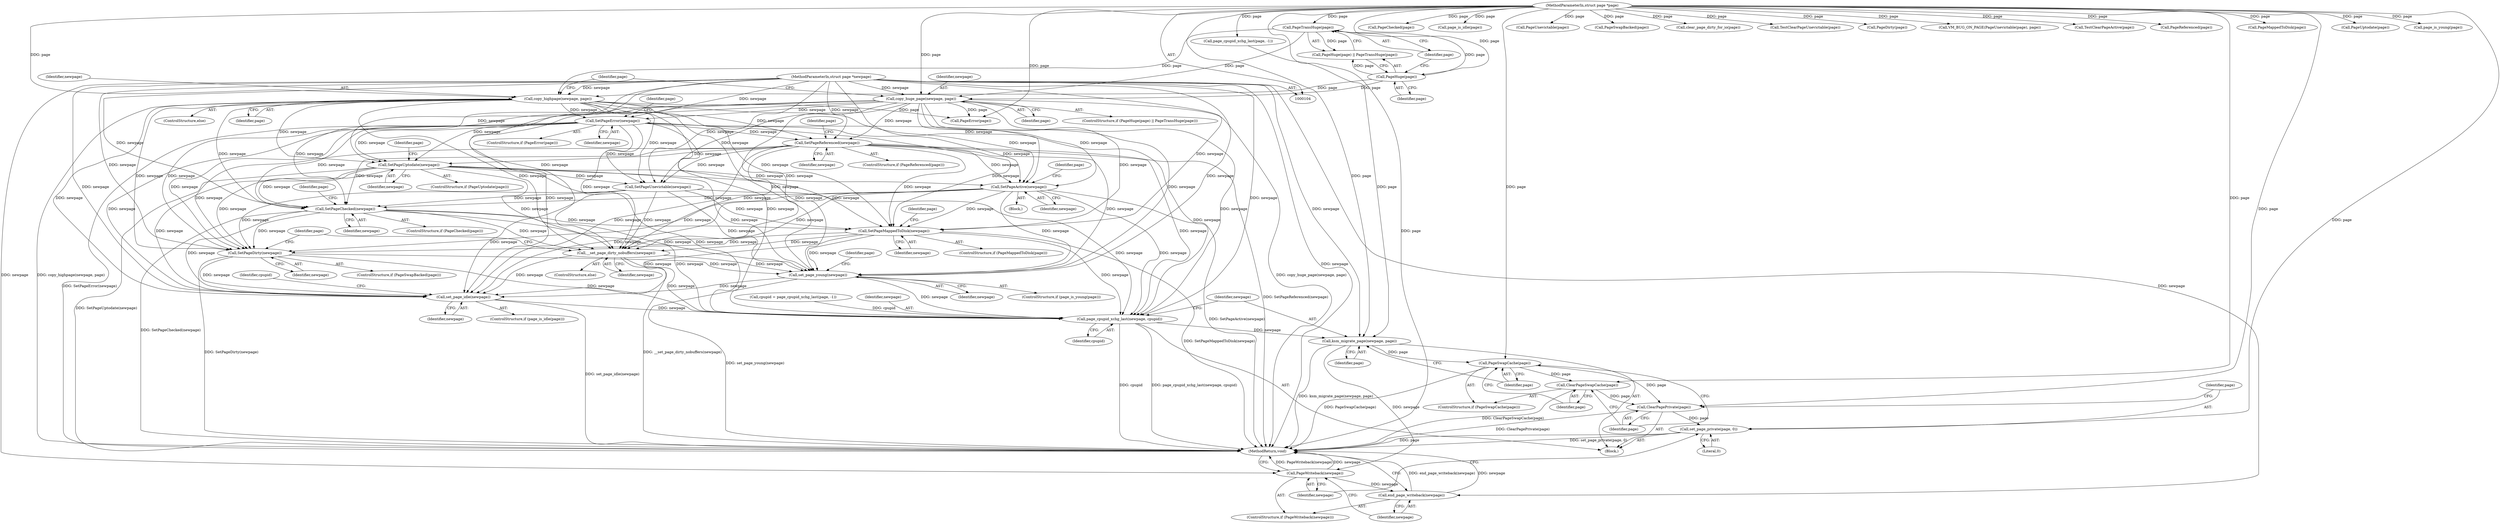 digraph "1_linux_42cb14b110a5698ccf26ce59c4441722605a3743@pointer" {
"1000145" [label="(Call,SetPageActive(newpage))"];
"1000125" [label="(Call,SetPageError(newpage))"];
"1000119" [label="(Call,copy_highpage(newpage, page))"];
"1000105" [label="(MethodParameterIn,struct page *newpage)"];
"1000113" [label="(Call,PageTransHuge(page))"];
"1000111" [label="(Call,PageHuge(page))"];
"1000106" [label="(MethodParameterIn,struct page *page)"];
"1000115" [label="(Call,copy_huge_page(newpage, page))"];
"1000135" [label="(Call,SetPageUptodate(newpage))"];
"1000130" [label="(Call,SetPageReferenced(newpage))"];
"1000156" [label="(Call,SetPageChecked(newpage))"];
"1000161" [label="(Call,SetPageMappedToDisk(newpage))"];
"1000172" [label="(Call,SetPageDirty(newpage))"];
"1000180" [label="(Call,set_page_young(newpage))"];
"1000185" [label="(Call,set_page_idle(newpage))"];
"1000193" [label="(Call,page_cpupid_xchg_last(newpage, cpupid))"];
"1000196" [label="(Call,ksm_migrate_page(newpage, page))"];
"1000200" [label="(Call,PageSwapCache(page))"];
"1000202" [label="(Call,ClearPageSwapCache(page))"];
"1000204" [label="(Call,ClearPagePrivate(page))"];
"1000206" [label="(Call,set_page_private(page, 0))"];
"1000210" [label="(Call,PageWriteback(newpage))"];
"1000212" [label="(Call,end_page_writeback(newpage))"];
"1000175" [label="(Call,__set_page_dirty_nobuffers(newpage))"];
"1000135" [label="(Call,SetPageUptodate(newpage))"];
"1000156" [label="(Call,SetPageChecked(newpage))"];
"1000116" [label="(Identifier,newpage)"];
"1000161" [label="(Call,SetPageMappedToDisk(newpage))"];
"1000213" [label="(Identifier,newpage)"];
"1000176" [label="(Identifier,newpage)"];
"1000199" [label="(ControlStructure,if (PageSwapCache(page)))"];
"1000179" [label="(Identifier,page)"];
"1000107" [label="(Block,)"];
"1000125" [label="(Call,SetPageError(newpage))"];
"1000165" [label="(Identifier,page)"];
"1000154" [label="(Call,PageChecked(page))"];
"1000196" [label="(Call,ksm_migrate_page(newpage, page))"];
"1000134" [label="(Identifier,page)"];
"1000172" [label="(Call,SetPageDirty(newpage))"];
"1000186" [label="(Identifier,newpage)"];
"1000183" [label="(Call,page_is_idle(page))"];
"1000212" [label="(Call,end_page_writeback(newpage))"];
"1000118" [label="(ControlStructure,else)"];
"1000123" [label="(Call,PageError(page))"];
"1000185" [label="(Call,set_page_idle(newpage))"];
"1000142" [label="(Call,PageUnevictable(page))"];
"1000127" [label="(ControlStructure,if (PageReferenced(page)))"];
"1000132" [label="(ControlStructure,if (PageUptodate(page)))"];
"1000177" [label="(ControlStructure,if (page_is_young(page)))"];
"1000203" [label="(Identifier,page)"];
"1000211" [label="(Identifier,newpage)"];
"1000170" [label="(Call,PageSwapBacked(page))"];
"1000140" [label="(Block,)"];
"1000167" [label="(Call,clear_page_dirty_for_io(page))"];
"1000205" [label="(Identifier,page)"];
"1000131" [label="(Identifier,newpage)"];
"1000174" [label="(ControlStructure,else)"];
"1000149" [label="(Call,TestClearPageUnevictable(page))"];
"1000164" [label="(Call,PageDirty(page))"];
"1000184" [label="(Identifier,page)"];
"1000182" [label="(ControlStructure,if (page_is_idle(page)))"];
"1000141" [label="(Call,VM_BUG_ON_PAGE(PageUnevictable(page), page))"];
"1000151" [label="(Call,SetPageUnevictable(newpage))"];
"1000126" [label="(Identifier,newpage)"];
"1000139" [label="(Identifier,page)"];
"1000207" [label="(Identifier,page)"];
"1000117" [label="(Identifier,page)"];
"1000160" [label="(Identifier,page)"];
"1000119" [label="(Call,copy_highpage(newpage, page))"];
"1000157" [label="(Identifier,newpage)"];
"1000138" [label="(Call,TestClearPageActive(page))"];
"1000129" [label="(Identifier,page)"];
"1000128" [label="(Call,PageReferenced(page))"];
"1000158" [label="(ControlStructure,if (PageMappedToDisk(page)))"];
"1000111" [label="(Call,PageHuge(page))"];
"1000187" [label="(Call,cpupid = page_cpupid_xchg_last(page, -1))"];
"1000115" [label="(Call,copy_huge_page(newpage, page))"];
"1000201" [label="(Identifier,page)"];
"1000122" [label="(ControlStructure,if (PageError(page)))"];
"1000130" [label="(Call,SetPageReferenced(newpage))"];
"1000169" [label="(ControlStructure,if (PageSwapBacked(page)))"];
"1000189" [label="(Call,page_cpupid_xchg_last(page, -1))"];
"1000109" [label="(ControlStructure,if (PageHuge(page) || PageTransHuge(page)))"];
"1000136" [label="(Identifier,newpage)"];
"1000209" [label="(ControlStructure,if (PageWriteback(newpage)))"];
"1000188" [label="(Identifier,cpupid)"];
"1000200" [label="(Call,PageSwapCache(page))"];
"1000181" [label="(Identifier,newpage)"];
"1000159" [label="(Call,PageMappedToDisk(page))"];
"1000206" [label="(Call,set_page_private(page, 0))"];
"1000121" [label="(Identifier,page)"];
"1000110" [label="(Call,PageHuge(page) || PageTransHuge(page))"];
"1000195" [label="(Identifier,cpupid)"];
"1000112" [label="(Identifier,page)"];
"1000153" [label="(ControlStructure,if (PageChecked(page)))"];
"1000180" [label="(Call,set_page_young(newpage))"];
"1000120" [label="(Identifier,newpage)"];
"1000124" [label="(Identifier,page)"];
"1000202" [label="(Call,ClearPageSwapCache(page))"];
"1000198" [label="(Identifier,page)"];
"1000197" [label="(Identifier,newpage)"];
"1000146" [label="(Identifier,newpage)"];
"1000175" [label="(Call,__set_page_dirty_nobuffers(newpage))"];
"1000162" [label="(Identifier,newpage)"];
"1000155" [label="(Identifier,page)"];
"1000194" [label="(Identifier,newpage)"];
"1000204" [label="(Call,ClearPagePrivate(page))"];
"1000214" [label="(MethodReturn,void)"];
"1000210" [label="(Call,PageWriteback(newpage))"];
"1000133" [label="(Call,PageUptodate(page))"];
"1000178" [label="(Call,page_is_young(page))"];
"1000113" [label="(Call,PageTransHuge(page))"];
"1000173" [label="(Identifier,newpage)"];
"1000208" [label="(Literal,0)"];
"1000114" [label="(Identifier,page)"];
"1000145" [label="(Call,SetPageActive(newpage))"];
"1000105" [label="(MethodParameterIn,struct page *newpage)"];
"1000193" [label="(Call,page_cpupid_xchg_last(newpage, cpupid))"];
"1000106" [label="(MethodParameterIn,struct page *page)"];
"1000145" -> "1000140"  [label="AST: "];
"1000145" -> "1000146"  [label="CFG: "];
"1000146" -> "1000145"  [label="AST: "];
"1000155" -> "1000145"  [label="CFG: "];
"1000145" -> "1000214"  [label="DDG: SetPageActive(newpage)"];
"1000125" -> "1000145"  [label="DDG: newpage"];
"1000119" -> "1000145"  [label="DDG: newpage"];
"1000135" -> "1000145"  [label="DDG: newpage"];
"1000115" -> "1000145"  [label="DDG: newpage"];
"1000130" -> "1000145"  [label="DDG: newpage"];
"1000105" -> "1000145"  [label="DDG: newpage"];
"1000145" -> "1000156"  [label="DDG: newpage"];
"1000145" -> "1000161"  [label="DDG: newpage"];
"1000145" -> "1000172"  [label="DDG: newpage"];
"1000145" -> "1000175"  [label="DDG: newpage"];
"1000145" -> "1000180"  [label="DDG: newpage"];
"1000145" -> "1000185"  [label="DDG: newpage"];
"1000145" -> "1000193"  [label="DDG: newpage"];
"1000125" -> "1000122"  [label="AST: "];
"1000125" -> "1000126"  [label="CFG: "];
"1000126" -> "1000125"  [label="AST: "];
"1000129" -> "1000125"  [label="CFG: "];
"1000125" -> "1000214"  [label="DDG: SetPageError(newpage)"];
"1000119" -> "1000125"  [label="DDG: newpage"];
"1000115" -> "1000125"  [label="DDG: newpage"];
"1000105" -> "1000125"  [label="DDG: newpage"];
"1000125" -> "1000130"  [label="DDG: newpage"];
"1000125" -> "1000135"  [label="DDG: newpage"];
"1000125" -> "1000151"  [label="DDG: newpage"];
"1000125" -> "1000156"  [label="DDG: newpage"];
"1000125" -> "1000161"  [label="DDG: newpage"];
"1000125" -> "1000172"  [label="DDG: newpage"];
"1000125" -> "1000175"  [label="DDG: newpage"];
"1000125" -> "1000180"  [label="DDG: newpage"];
"1000125" -> "1000185"  [label="DDG: newpage"];
"1000125" -> "1000193"  [label="DDG: newpage"];
"1000119" -> "1000118"  [label="AST: "];
"1000119" -> "1000121"  [label="CFG: "];
"1000120" -> "1000119"  [label="AST: "];
"1000121" -> "1000119"  [label="AST: "];
"1000124" -> "1000119"  [label="CFG: "];
"1000119" -> "1000214"  [label="DDG: copy_highpage(newpage, page)"];
"1000105" -> "1000119"  [label="DDG: newpage"];
"1000113" -> "1000119"  [label="DDG: page"];
"1000111" -> "1000119"  [label="DDG: page"];
"1000106" -> "1000119"  [label="DDG: page"];
"1000119" -> "1000123"  [label="DDG: page"];
"1000119" -> "1000130"  [label="DDG: newpage"];
"1000119" -> "1000135"  [label="DDG: newpage"];
"1000119" -> "1000151"  [label="DDG: newpage"];
"1000119" -> "1000156"  [label="DDG: newpage"];
"1000119" -> "1000161"  [label="DDG: newpage"];
"1000119" -> "1000172"  [label="DDG: newpage"];
"1000119" -> "1000175"  [label="DDG: newpage"];
"1000119" -> "1000180"  [label="DDG: newpage"];
"1000119" -> "1000185"  [label="DDG: newpage"];
"1000119" -> "1000193"  [label="DDG: newpage"];
"1000105" -> "1000104"  [label="AST: "];
"1000105" -> "1000214"  [label="DDG: newpage"];
"1000105" -> "1000115"  [label="DDG: newpage"];
"1000105" -> "1000130"  [label="DDG: newpage"];
"1000105" -> "1000135"  [label="DDG: newpage"];
"1000105" -> "1000151"  [label="DDG: newpage"];
"1000105" -> "1000156"  [label="DDG: newpage"];
"1000105" -> "1000161"  [label="DDG: newpage"];
"1000105" -> "1000172"  [label="DDG: newpage"];
"1000105" -> "1000175"  [label="DDG: newpage"];
"1000105" -> "1000180"  [label="DDG: newpage"];
"1000105" -> "1000185"  [label="DDG: newpage"];
"1000105" -> "1000193"  [label="DDG: newpage"];
"1000105" -> "1000196"  [label="DDG: newpage"];
"1000105" -> "1000210"  [label="DDG: newpage"];
"1000105" -> "1000212"  [label="DDG: newpage"];
"1000113" -> "1000110"  [label="AST: "];
"1000113" -> "1000114"  [label="CFG: "];
"1000114" -> "1000113"  [label="AST: "];
"1000110" -> "1000113"  [label="CFG: "];
"1000113" -> "1000110"  [label="DDG: page"];
"1000111" -> "1000113"  [label="DDG: page"];
"1000106" -> "1000113"  [label="DDG: page"];
"1000113" -> "1000115"  [label="DDG: page"];
"1000111" -> "1000110"  [label="AST: "];
"1000111" -> "1000112"  [label="CFG: "];
"1000112" -> "1000111"  [label="AST: "];
"1000114" -> "1000111"  [label="CFG: "];
"1000110" -> "1000111"  [label="CFG: "];
"1000111" -> "1000110"  [label="DDG: page"];
"1000106" -> "1000111"  [label="DDG: page"];
"1000111" -> "1000115"  [label="DDG: page"];
"1000106" -> "1000104"  [label="AST: "];
"1000106" -> "1000214"  [label="DDG: page"];
"1000106" -> "1000115"  [label="DDG: page"];
"1000106" -> "1000123"  [label="DDG: page"];
"1000106" -> "1000128"  [label="DDG: page"];
"1000106" -> "1000133"  [label="DDG: page"];
"1000106" -> "1000138"  [label="DDG: page"];
"1000106" -> "1000142"  [label="DDG: page"];
"1000106" -> "1000141"  [label="DDG: page"];
"1000106" -> "1000149"  [label="DDG: page"];
"1000106" -> "1000154"  [label="DDG: page"];
"1000106" -> "1000159"  [label="DDG: page"];
"1000106" -> "1000164"  [label="DDG: page"];
"1000106" -> "1000167"  [label="DDG: page"];
"1000106" -> "1000170"  [label="DDG: page"];
"1000106" -> "1000178"  [label="DDG: page"];
"1000106" -> "1000183"  [label="DDG: page"];
"1000106" -> "1000189"  [label="DDG: page"];
"1000106" -> "1000196"  [label="DDG: page"];
"1000106" -> "1000200"  [label="DDG: page"];
"1000106" -> "1000202"  [label="DDG: page"];
"1000106" -> "1000204"  [label="DDG: page"];
"1000106" -> "1000206"  [label="DDG: page"];
"1000115" -> "1000109"  [label="AST: "];
"1000115" -> "1000117"  [label="CFG: "];
"1000116" -> "1000115"  [label="AST: "];
"1000117" -> "1000115"  [label="AST: "];
"1000124" -> "1000115"  [label="CFG: "];
"1000115" -> "1000214"  [label="DDG: copy_huge_page(newpage, page)"];
"1000115" -> "1000123"  [label="DDG: page"];
"1000115" -> "1000130"  [label="DDG: newpage"];
"1000115" -> "1000135"  [label="DDG: newpage"];
"1000115" -> "1000151"  [label="DDG: newpage"];
"1000115" -> "1000156"  [label="DDG: newpage"];
"1000115" -> "1000161"  [label="DDG: newpage"];
"1000115" -> "1000172"  [label="DDG: newpage"];
"1000115" -> "1000175"  [label="DDG: newpage"];
"1000115" -> "1000180"  [label="DDG: newpage"];
"1000115" -> "1000185"  [label="DDG: newpage"];
"1000115" -> "1000193"  [label="DDG: newpage"];
"1000135" -> "1000132"  [label="AST: "];
"1000135" -> "1000136"  [label="CFG: "];
"1000136" -> "1000135"  [label="AST: "];
"1000139" -> "1000135"  [label="CFG: "];
"1000135" -> "1000214"  [label="DDG: SetPageUptodate(newpage)"];
"1000130" -> "1000135"  [label="DDG: newpage"];
"1000135" -> "1000151"  [label="DDG: newpage"];
"1000135" -> "1000156"  [label="DDG: newpage"];
"1000135" -> "1000161"  [label="DDG: newpage"];
"1000135" -> "1000172"  [label="DDG: newpage"];
"1000135" -> "1000175"  [label="DDG: newpage"];
"1000135" -> "1000180"  [label="DDG: newpage"];
"1000135" -> "1000185"  [label="DDG: newpage"];
"1000135" -> "1000193"  [label="DDG: newpage"];
"1000130" -> "1000127"  [label="AST: "];
"1000130" -> "1000131"  [label="CFG: "];
"1000131" -> "1000130"  [label="AST: "];
"1000134" -> "1000130"  [label="CFG: "];
"1000130" -> "1000214"  [label="DDG: SetPageReferenced(newpage)"];
"1000130" -> "1000151"  [label="DDG: newpage"];
"1000130" -> "1000156"  [label="DDG: newpage"];
"1000130" -> "1000161"  [label="DDG: newpage"];
"1000130" -> "1000172"  [label="DDG: newpage"];
"1000130" -> "1000175"  [label="DDG: newpage"];
"1000130" -> "1000180"  [label="DDG: newpage"];
"1000130" -> "1000185"  [label="DDG: newpage"];
"1000130" -> "1000193"  [label="DDG: newpage"];
"1000156" -> "1000153"  [label="AST: "];
"1000156" -> "1000157"  [label="CFG: "];
"1000157" -> "1000156"  [label="AST: "];
"1000160" -> "1000156"  [label="CFG: "];
"1000156" -> "1000214"  [label="DDG: SetPageChecked(newpage)"];
"1000151" -> "1000156"  [label="DDG: newpage"];
"1000156" -> "1000161"  [label="DDG: newpage"];
"1000156" -> "1000172"  [label="DDG: newpage"];
"1000156" -> "1000175"  [label="DDG: newpage"];
"1000156" -> "1000180"  [label="DDG: newpage"];
"1000156" -> "1000185"  [label="DDG: newpage"];
"1000156" -> "1000193"  [label="DDG: newpage"];
"1000161" -> "1000158"  [label="AST: "];
"1000161" -> "1000162"  [label="CFG: "];
"1000162" -> "1000161"  [label="AST: "];
"1000165" -> "1000161"  [label="CFG: "];
"1000161" -> "1000214"  [label="DDG: SetPageMappedToDisk(newpage)"];
"1000151" -> "1000161"  [label="DDG: newpage"];
"1000161" -> "1000172"  [label="DDG: newpage"];
"1000161" -> "1000175"  [label="DDG: newpage"];
"1000161" -> "1000180"  [label="DDG: newpage"];
"1000161" -> "1000185"  [label="DDG: newpage"];
"1000161" -> "1000193"  [label="DDG: newpage"];
"1000172" -> "1000169"  [label="AST: "];
"1000172" -> "1000173"  [label="CFG: "];
"1000173" -> "1000172"  [label="AST: "];
"1000179" -> "1000172"  [label="CFG: "];
"1000172" -> "1000214"  [label="DDG: SetPageDirty(newpage)"];
"1000151" -> "1000172"  [label="DDG: newpage"];
"1000172" -> "1000180"  [label="DDG: newpage"];
"1000172" -> "1000185"  [label="DDG: newpage"];
"1000172" -> "1000193"  [label="DDG: newpage"];
"1000180" -> "1000177"  [label="AST: "];
"1000180" -> "1000181"  [label="CFG: "];
"1000181" -> "1000180"  [label="AST: "];
"1000184" -> "1000180"  [label="CFG: "];
"1000180" -> "1000214"  [label="DDG: set_page_young(newpage)"];
"1000151" -> "1000180"  [label="DDG: newpage"];
"1000175" -> "1000180"  [label="DDG: newpage"];
"1000180" -> "1000185"  [label="DDG: newpage"];
"1000180" -> "1000193"  [label="DDG: newpage"];
"1000185" -> "1000182"  [label="AST: "];
"1000185" -> "1000186"  [label="CFG: "];
"1000186" -> "1000185"  [label="AST: "];
"1000188" -> "1000185"  [label="CFG: "];
"1000185" -> "1000214"  [label="DDG: set_page_idle(newpage)"];
"1000151" -> "1000185"  [label="DDG: newpage"];
"1000175" -> "1000185"  [label="DDG: newpage"];
"1000185" -> "1000193"  [label="DDG: newpage"];
"1000193" -> "1000107"  [label="AST: "];
"1000193" -> "1000195"  [label="CFG: "];
"1000194" -> "1000193"  [label="AST: "];
"1000195" -> "1000193"  [label="AST: "];
"1000197" -> "1000193"  [label="CFG: "];
"1000193" -> "1000214"  [label="DDG: cpupid"];
"1000193" -> "1000214"  [label="DDG: page_cpupid_xchg_last(newpage, cpupid)"];
"1000151" -> "1000193"  [label="DDG: newpage"];
"1000175" -> "1000193"  [label="DDG: newpage"];
"1000187" -> "1000193"  [label="DDG: cpupid"];
"1000193" -> "1000196"  [label="DDG: newpage"];
"1000196" -> "1000107"  [label="AST: "];
"1000196" -> "1000198"  [label="CFG: "];
"1000197" -> "1000196"  [label="AST: "];
"1000198" -> "1000196"  [label="AST: "];
"1000201" -> "1000196"  [label="CFG: "];
"1000196" -> "1000214"  [label="DDG: ksm_migrate_page(newpage, page)"];
"1000189" -> "1000196"  [label="DDG: page"];
"1000196" -> "1000200"  [label="DDG: page"];
"1000196" -> "1000210"  [label="DDG: newpage"];
"1000200" -> "1000199"  [label="AST: "];
"1000200" -> "1000201"  [label="CFG: "];
"1000201" -> "1000200"  [label="AST: "];
"1000203" -> "1000200"  [label="CFG: "];
"1000205" -> "1000200"  [label="CFG: "];
"1000200" -> "1000214"  [label="DDG: PageSwapCache(page)"];
"1000200" -> "1000202"  [label="DDG: page"];
"1000200" -> "1000204"  [label="DDG: page"];
"1000202" -> "1000199"  [label="AST: "];
"1000202" -> "1000203"  [label="CFG: "];
"1000203" -> "1000202"  [label="AST: "];
"1000205" -> "1000202"  [label="CFG: "];
"1000202" -> "1000214"  [label="DDG: ClearPageSwapCache(page)"];
"1000202" -> "1000204"  [label="DDG: page"];
"1000204" -> "1000107"  [label="AST: "];
"1000204" -> "1000205"  [label="CFG: "];
"1000205" -> "1000204"  [label="AST: "];
"1000207" -> "1000204"  [label="CFG: "];
"1000204" -> "1000214"  [label="DDG: ClearPagePrivate(page)"];
"1000204" -> "1000206"  [label="DDG: page"];
"1000206" -> "1000107"  [label="AST: "];
"1000206" -> "1000208"  [label="CFG: "];
"1000207" -> "1000206"  [label="AST: "];
"1000208" -> "1000206"  [label="AST: "];
"1000211" -> "1000206"  [label="CFG: "];
"1000206" -> "1000214"  [label="DDG: page"];
"1000206" -> "1000214"  [label="DDG: set_page_private(page, 0)"];
"1000210" -> "1000209"  [label="AST: "];
"1000210" -> "1000211"  [label="CFG: "];
"1000211" -> "1000210"  [label="AST: "];
"1000213" -> "1000210"  [label="CFG: "];
"1000214" -> "1000210"  [label="CFG: "];
"1000210" -> "1000214"  [label="DDG: PageWriteback(newpage)"];
"1000210" -> "1000214"  [label="DDG: newpage"];
"1000210" -> "1000212"  [label="DDG: newpage"];
"1000212" -> "1000209"  [label="AST: "];
"1000212" -> "1000213"  [label="CFG: "];
"1000213" -> "1000212"  [label="AST: "];
"1000214" -> "1000212"  [label="CFG: "];
"1000212" -> "1000214"  [label="DDG: end_page_writeback(newpage)"];
"1000212" -> "1000214"  [label="DDG: newpage"];
"1000175" -> "1000174"  [label="AST: "];
"1000175" -> "1000176"  [label="CFG: "];
"1000176" -> "1000175"  [label="AST: "];
"1000179" -> "1000175"  [label="CFG: "];
"1000175" -> "1000214"  [label="DDG: __set_page_dirty_nobuffers(newpage)"];
"1000151" -> "1000175"  [label="DDG: newpage"];
}
